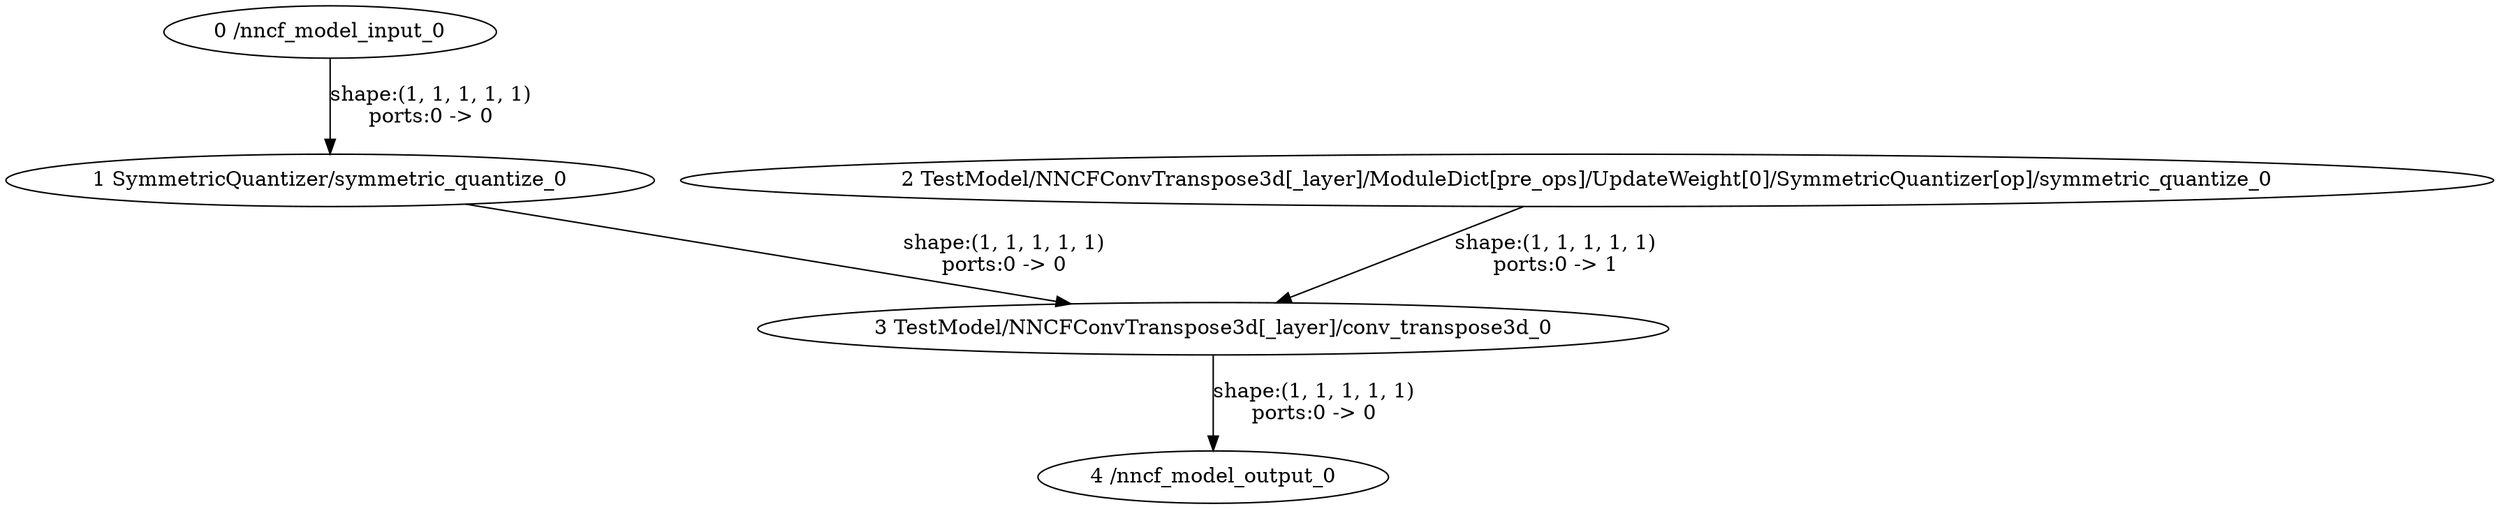 strict digraph  {
"0 /nncf_model_input_0" [id=0, type=nncf_model_input];
"1 SymmetricQuantizer/symmetric_quantize_0" [id=1, type=symmetric_quantize];
"2 TestModel/NNCFConvTranspose3d[_layer]/ModuleDict[pre_ops]/UpdateWeight[0]/SymmetricQuantizer[op]/symmetric_quantize_0" [id=2, type=symmetric_quantize];
"3 TestModel/NNCFConvTranspose3d[_layer]/conv_transpose3d_0" [id=3, type=conv_transpose3d];
"4 /nncf_model_output_0" [id=4, type=nncf_model_output];
"0 /nncf_model_input_0" -> "1 SymmetricQuantizer/symmetric_quantize_0"  [label="shape:(1, 1, 1, 1, 1)\nports:0 -> 0", style=solid];
"1 SymmetricQuantizer/symmetric_quantize_0" -> "3 TestModel/NNCFConvTranspose3d[_layer]/conv_transpose3d_0"  [label="shape:(1, 1, 1, 1, 1)\nports:0 -> 0", style=solid];
"2 TestModel/NNCFConvTranspose3d[_layer]/ModuleDict[pre_ops]/UpdateWeight[0]/SymmetricQuantizer[op]/symmetric_quantize_0" -> "3 TestModel/NNCFConvTranspose3d[_layer]/conv_transpose3d_0"  [label="shape:(1, 1, 1, 1, 1)\nports:0 -> 1", style=solid];
"3 TestModel/NNCFConvTranspose3d[_layer]/conv_transpose3d_0" -> "4 /nncf_model_output_0"  [label="shape:(1, 1, 1, 1, 1)\nports:0 -> 0", style=solid];
}
